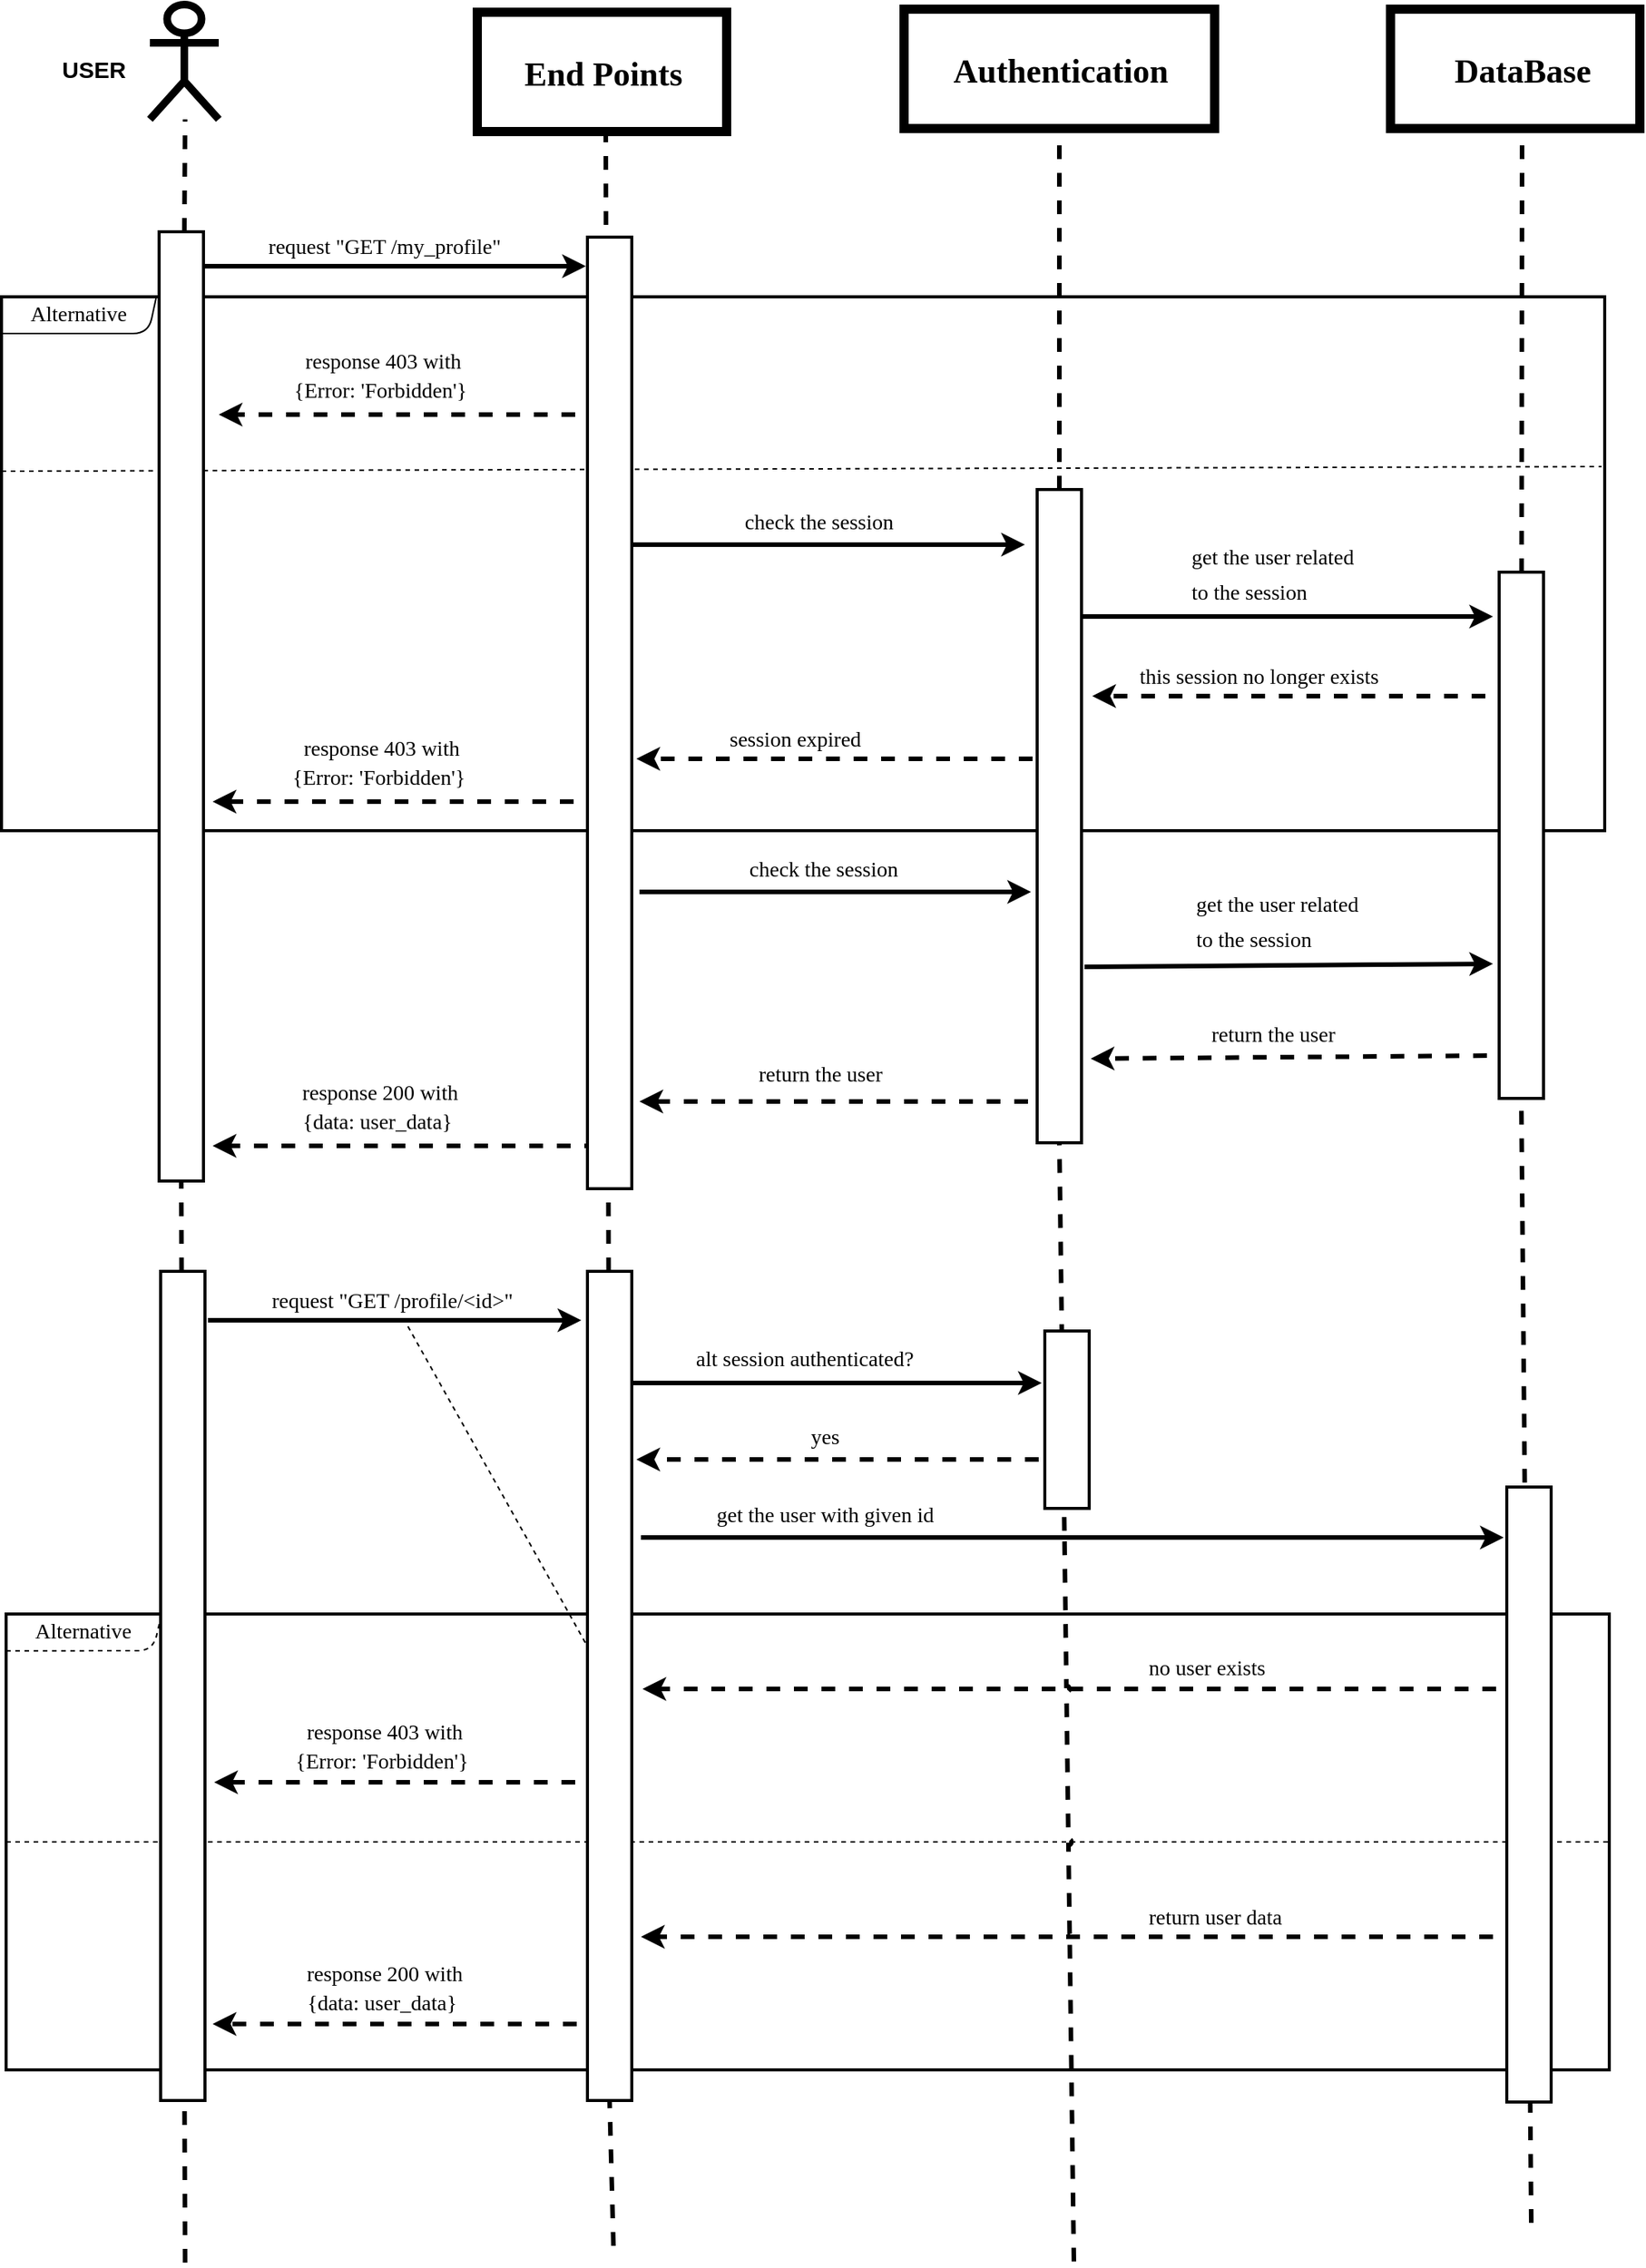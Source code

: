 <mxfile>
    <diagram id="F_yw_CQn4tfW_uXNjKrX" name="Page-1">
        <mxGraphModel dx="1640" dy="882" grid="0" gridSize="10" guides="1" tooltips="1" connect="1" arrows="1" fold="1" page="1" pageScale="1" pageWidth="1200" pageHeight="1600" background="#ffffff" math="0" shadow="0">
            <root>
                <mxCell id="0"/>
                <mxCell id="1" parent="0"/>
                <mxCell id="217" value="" style="rounded=0;whiteSpace=wrap;html=1;strokeColor=#000000;strokeWidth=2;fontFamily=Verdana;fontSize=14;fontColor=#000000;fillColor=none;" vertex="1" parent="1">
                    <mxGeometry x="17" y="1098" width="1048" height="298" as="geometry"/>
                </mxCell>
                <mxCell id="229" value="" style="endArrow=none;dashed=1;html=1;entryX=0.5;entryY=1;entryDx=0;entryDy=0;rounded=1;jumpSize=0;strokeWidth=3;jumpStyle=arc;strokeColor=#000000;" edge="1" parent="1" target="228">
                    <mxGeometry width="50" height="50" relative="1" as="geometry">
                        <mxPoint x="134" y="1522" as="sourcePoint"/>
                        <mxPoint x="134" y="121" as="targetPoint"/>
                    </mxGeometry>
                </mxCell>
                <mxCell id="2" value="&lt;p style=&quot;line-height: 120%;&quot;&gt;&lt;br&gt;&lt;/p&gt;" style="shape=umlActor;verticalLabelPosition=bottom;verticalAlign=top;html=1;outlineConnect=0;strokeColor=#000000;strokeWidth=5;" parent="1" vertex="1">
                    <mxGeometry x="111" y="46" width="45" height="75" as="geometry"/>
                </mxCell>
                <mxCell id="5" value="" style="rounded=0;whiteSpace=wrap;html=1;strokeColor=#000000;fillColor=none;strokeWidth=6;" parent="1" vertex="1">
                    <mxGeometry x="922" y="49" width="163" height="78" as="geometry"/>
                </mxCell>
                <mxCell id="16" value="" style="endArrow=none;dashed=1;html=1;entryX=0.5;entryY=1;entryDx=0;entryDy=0;rounded=1;jumpSize=0;strokeWidth=3;jumpStyle=arc;strokeColor=#000000;startArrow=none;" parent="1" edge="1" source="228">
                    <mxGeometry width="50" height="50" relative="1" as="geometry">
                        <mxPoint x="134" y="1522" as="sourcePoint"/>
                        <mxPoint x="134" y="121.0" as="targetPoint"/>
                    </mxGeometry>
                </mxCell>
                <mxCell id="17" value="" style="endArrow=none;dashed=1;html=1;entryX=0.5;entryY=1;entryDx=0;entryDy=0;rounded=1;jumpSize=0;strokeWidth=3;jumpStyle=arc;strokeColor=#000000;startArrow=none;" parent="1" source="250" edge="1">
                    <mxGeometry width="50" height="50" relative="1" as="geometry">
                        <mxPoint x="1014" y="1496" as="sourcePoint"/>
                        <mxPoint x="1008" y="127.0" as="targetPoint"/>
                    </mxGeometry>
                </mxCell>
                <mxCell id="22" value="&lt;font face=&quot;Verdana&quot; style=&quot;font-size: 22px;&quot;&gt;DataBase&lt;/font&gt;" style="text;html=1;align=center;verticalAlign=middle;resizable=0;points=[];autosize=1;strokeColor=none;fillColor=none;fontSize=27;fontColor=#000000;strokeWidth=0;fontStyle=1" parent="1" vertex="1">
                    <mxGeometry x="940" y="66" width="135" height="44" as="geometry"/>
                </mxCell>
                <mxCell id="4" value="" style="rounded=0;whiteSpace=wrap;html=1;strokeColor=#000000;fillColor=none;strokeWidth=6;" parent="1" vertex="1">
                    <mxGeometry x="604" y="49" width="203" height="78" as="geometry"/>
                </mxCell>
                <mxCell id="6" value="" style="endArrow=none;dashed=1;html=1;entryX=0.5;entryY=1;entryDx=0;entryDy=0;rounded=1;jumpSize=0;strokeWidth=3;jumpStyle=arc;strokeColor=#000000;startArrow=none;" parent="1" target="4" edge="1" source="256">
                    <mxGeometry width="50" height="50" relative="1" as="geometry">
                        <mxPoint x="715" y="1521.222" as="sourcePoint"/>
                        <mxPoint x="648" y="335" as="targetPoint"/>
                    </mxGeometry>
                </mxCell>
                <mxCell id="21" value="&lt;font face=&quot;Verdana&quot; style=&quot;font-size: 22px;&quot;&gt;Authentication&lt;/font&gt;" style="text;html=1;align=center;verticalAlign=middle;resizable=0;points=[];autosize=1;strokeColor=none;fillColor=none;fontSize=27;fontColor=#000000;strokeWidth=0;fontStyle=1" parent="1" vertex="1">
                    <mxGeometry x="605.5" y="66" width="200" height="44" as="geometry"/>
                </mxCell>
                <mxCell id="23" value="" style="endArrow=classic;html=1;rounded=1;strokeColor=#000000;strokeWidth=3;fontSize=22;fontColor=#000000;jumpStyle=arc;jumpSize=0;" parent="1" edge="1">
                    <mxGeometry width="50" height="50" relative="1" as="geometry">
                        <mxPoint x="134" y="217" as="sourcePoint"/>
                        <mxPoint x="396" y="217" as="targetPoint"/>
                    </mxGeometry>
                </mxCell>
                <mxCell id="24" value="&lt;font style=&quot;font-size: 14px;&quot;&gt;request &quot;GET /my_profile&quot;&lt;/font&gt;" style="text;html=1;align=center;verticalAlign=middle;resizable=0;points=[];autosize=1;strokeColor=none;fillColor=none;fontSize=22;fontColor=#000000;fontFamily=Verdana;" parent="1" vertex="1">
                    <mxGeometry x="162" y="183" width="203" height="38" as="geometry"/>
                </mxCell>
                <mxCell id="3" value="" style="rounded=0;whiteSpace=wrap;html=1;strokeColor=#000000;fillColor=none;strokeWidth=6;" parent="1" vertex="1">
                    <mxGeometry x="325" y="51" width="163" height="78" as="geometry"/>
                </mxCell>
                <mxCell id="13" value="" style="endArrow=none;dashed=1;html=1;entryX=0.5;entryY=1;entryDx=0;entryDy=0;rounded=1;jumpSize=0;strokeWidth=3;jumpStyle=arc;strokeColor=#000000;startArrow=none;" parent="1" source="244" edge="1">
                    <mxGeometry width="50" height="50" relative="1" as="geometry">
                        <mxPoint x="414" y="1511" as="sourcePoint"/>
                        <mxPoint x="409" y="129" as="targetPoint"/>
                    </mxGeometry>
                </mxCell>
                <mxCell id="20" value="&lt;font face=&quot;Verdana&quot; style=&quot;font-size: 22px;&quot;&gt;End Points&lt;/font&gt;" style="text;html=1;align=center;verticalAlign=middle;resizable=0;points=[];autosize=1;strokeColor=none;fillColor=none;fontSize=27;fontColor=#000000;strokeWidth=0;fontStyle=1" parent="1" vertex="1">
                    <mxGeometry x="332" y="68" width="149" height="44" as="geometry"/>
                </mxCell>
                <mxCell id="152" value="&lt;font style=&quot;font-size: 15px;&quot; color=&quot;#000000&quot;&gt;USER&lt;/font&gt;" style="text;html=1;align=center;verticalAlign=middle;resizable=0;points=[];autosize=1;strokeColor=none;fillColor=none;fontStyle=1" vertex="1" parent="1">
                    <mxGeometry x="44.05" y="73" width="60" height="30" as="geometry"/>
                </mxCell>
                <mxCell id="170" value="" style="rounded=0;whiteSpace=wrap;html=1;strokeColor=#000000;strokeWidth=2;fontFamily=Verdana;fontSize=14;fontColor=#000000;fillColor=none;" vertex="1" parent="1">
                    <mxGeometry x="14" y="237" width="1048" height="349" as="geometry"/>
                </mxCell>
                <mxCell id="171" value="" style="endArrow=none;html=1;rounded=1;strokeColor=#000000;strokeWidth=1;fontFamily=Verdana;fontSize=14;fontColor=#000000;jumpStyle=arc;jumpSize=0;" edge="1" parent="1">
                    <mxGeometry width="50" height="50" relative="1" as="geometry">
                        <mxPoint x="15" y="261" as="sourcePoint"/>
                        <mxPoint x="115" y="238" as="targetPoint"/>
                        <Array as="points">
                            <mxPoint x="110" y="261.0"/>
                        </Array>
                    </mxGeometry>
                </mxCell>
                <mxCell id="173" value="Alternative" style="text;html=1;align=center;verticalAlign=middle;resizable=0;points=[];autosize=1;strokeColor=none;fillColor=none;fontSize=14;fontFamily=Verdana;fontColor=#000000;" vertex="1" parent="1">
                    <mxGeometry x="17" y="234.0" width="94" height="29" as="geometry"/>
                </mxCell>
                <mxCell id="165" value="" style="endArrow=classic;html=1;rounded=1;strokeColor=#000000;strokeWidth=3;fontSize=22;fontColor=#000000;jumpStyle=arc;jumpSize=0;dashed=1;" edge="1" parent="1">
                    <mxGeometry width="50" height="50" relative="1" as="geometry">
                        <mxPoint x="407" y="314" as="sourcePoint"/>
                        <mxPoint x="156" y="314" as="targetPoint"/>
                    </mxGeometry>
                </mxCell>
                <mxCell id="167" value="&lt;p style=&quot;line-height: 70%;&quot;&gt;&lt;font style=&quot;font-size: 14px;&quot;&gt;response 403&amp;nbsp;&lt;/font&gt;&lt;font style=&quot;text-align: left; font-size: 14px;&quot;&gt;with&lt;br&gt;{Error&lt;/font&gt;&lt;span style=&quot;background-color: initial; text-align: left; font-size: 14px;&quot;&gt;: 'Forbidden'}&amp;nbsp;&lt;/span&gt;&lt;br&gt;&lt;/p&gt;" style="text;html=1;align=center;verticalAlign=middle;resizable=0;points=[];autosize=1;strokeColor=none;fillColor=none;fontSize=22;fontColor=#000000;fontFamily=Verdana;" vertex="1" parent="1">
                    <mxGeometry x="181" y="240" width="164" height="93" as="geometry"/>
                </mxCell>
                <mxCell id="158" value="" style="endArrow=classic;html=1;rounded=1;strokeColor=#000000;strokeWidth=3;fontSize=22;fontColor=#000000;jumpStyle=arc;jumpSize=0;" edge="1" parent="1">
                    <mxGeometry width="50" height="50" relative="1" as="geometry">
                        <mxPoint x="420" y="399" as="sourcePoint"/>
                        <mxPoint x="683" y="399" as="targetPoint"/>
                    </mxGeometry>
                </mxCell>
                <mxCell id="159" value="&lt;font&gt;&lt;span style=&quot;font-size: 14px;&quot;&gt;check the session&lt;/span&gt;&lt;/font&gt;" style="text;html=1;align=center;verticalAlign=middle;resizable=0;points=[];autosize=1;strokeColor=none;fillColor=none;fontSize=22;fontColor=#000000;fontFamily=Verdana;" vertex="1" parent="1">
                    <mxGeometry x="477" y="363" width="142" height="38" as="geometry"/>
                </mxCell>
                <mxCell id="175" value="" style="endArrow=none;html=1;rounded=1;strokeColor=#000000;strokeWidth=1;fontSize=22;fontColor=#000000;jumpStyle=arc;jumpSize=0;endFill=0;dashed=1;" edge="1" parent="1">
                    <mxGeometry width="50" height="50" relative="1" as="geometry">
                        <mxPoint x="14" y="351" as="sourcePoint"/>
                        <mxPoint x="1060" y="348" as="targetPoint"/>
                    </mxGeometry>
                </mxCell>
                <mxCell id="176" value="" style="endArrow=classic;html=1;rounded=1;strokeColor=#000000;strokeWidth=3;fontSize=22;fontColor=#000000;jumpStyle=arc;jumpSize=0;" edge="1" parent="1">
                    <mxGeometry width="50" height="50" relative="1" as="geometry">
                        <mxPoint x="713" y="446" as="sourcePoint"/>
                        <mxPoint x="989" y="446" as="targetPoint"/>
                    </mxGeometry>
                </mxCell>
                <mxCell id="177" value="&lt;p style=&quot;line-height: 90%;&quot;&gt;&lt;font&gt;&lt;span style=&quot;font-size: 14px;&quot;&gt;get the user related&lt;br&gt;to the session&lt;/span&gt;&lt;/font&gt;&lt;/p&gt;" style="text;html=1;align=left;verticalAlign=middle;resizable=0;points=[];autosize=1;strokeColor=none;fillColor=none;fontSize=22;fontColor=#000000;fontFamily=Verdana;" vertex="1" parent="1">
                    <mxGeometry x="790" y="366" width="158" height="102" as="geometry"/>
                </mxCell>
                <mxCell id="179" value="" style="endArrow=classic;html=1;rounded=1;strokeColor=#000000;strokeWidth=3;fontSize=22;fontColor=#000000;jumpStyle=arc;jumpSize=0;dashed=1;" edge="1" parent="1">
                    <mxGeometry width="50" height="50" relative="1" as="geometry">
                        <mxPoint x="1002" y="498" as="sourcePoint"/>
                        <mxPoint x="727" y="498" as="targetPoint"/>
                    </mxGeometry>
                </mxCell>
                <mxCell id="180" value="&lt;p style=&quot;line-height: 90%;&quot;&gt;&lt;span style=&quot;font-size: 14px;&quot;&gt;this session no longer exists&lt;/span&gt;&lt;/p&gt;" style="text;html=1;align=left;verticalAlign=middle;resizable=0;points=[];autosize=1;strokeColor=none;fillColor=none;fontSize=22;fontColor=#000000;fontFamily=Verdana;" vertex="1" parent="1">
                    <mxGeometry x="756" y="444" width="217" height="79" as="geometry"/>
                </mxCell>
                <mxCell id="181" value="" style="endArrow=classic;html=1;rounded=1;strokeColor=#000000;strokeWidth=3;fontSize=22;fontColor=#000000;jumpStyle=arc;jumpSize=0;dashed=1;" edge="1" parent="1">
                    <mxGeometry width="50" height="50" relative="1" as="geometry">
                        <mxPoint x="706" y="539" as="sourcePoint"/>
                        <mxPoint x="429" y="539" as="targetPoint"/>
                    </mxGeometry>
                </mxCell>
                <mxCell id="182" value="&lt;p style=&quot;line-height: 90%;&quot;&gt;&lt;span style=&quot;font-size: 14px;&quot;&gt;session expired&lt;/span&gt;&lt;/p&gt;" style="text;html=1;align=left;verticalAlign=middle;resizable=0;points=[];autosize=1;strokeColor=none;fillColor=none;fontSize=22;fontColor=#000000;fontFamily=Verdana;" vertex="1" parent="1">
                    <mxGeometry x="488" y="485" width="127" height="79" as="geometry"/>
                </mxCell>
                <mxCell id="183" value="" style="endArrow=classic;html=1;rounded=1;strokeColor=#000000;strokeWidth=3;fontSize=22;fontColor=#000000;jumpStyle=arc;jumpSize=0;dashed=1;" edge="1" parent="1">
                    <mxGeometry width="50" height="50" relative="1" as="geometry">
                        <mxPoint x="406" y="567" as="sourcePoint"/>
                        <mxPoint x="152" y="567" as="targetPoint"/>
                    </mxGeometry>
                </mxCell>
                <mxCell id="184" value="&lt;p style=&quot;line-height: 70%;&quot;&gt;&lt;font style=&quot;font-size: 14px;&quot;&gt;response 403&amp;nbsp;&lt;/font&gt;&lt;font style=&quot;text-align: left; font-size: 14px;&quot;&gt;with&lt;br&gt;{Error&lt;/font&gt;&lt;span style=&quot;text-align: left; background-color: initial; font-size: 14px;&quot;&gt;: 'Forbidden'}&amp;nbsp;&lt;/span&gt;&lt;/p&gt;" style="text;html=1;align=center;verticalAlign=middle;resizable=0;points=[];autosize=1;strokeColor=none;fillColor=none;fontSize=22;fontColor=#000000;fontFamily=Verdana;" vertex="1" parent="1">
                    <mxGeometry x="180" y="493" width="164" height="93" as="geometry"/>
                </mxCell>
                <mxCell id="190" value="" style="endArrow=classic;html=1;rounded=1;strokeColor=#000000;strokeWidth=3;fontSize=22;fontColor=#000000;jumpStyle=arc;jumpSize=0;" edge="1" parent="1">
                    <mxGeometry width="50" height="50" relative="1" as="geometry">
                        <mxPoint x="431" y="626" as="sourcePoint"/>
                        <mxPoint x="687" y="626" as="targetPoint"/>
                    </mxGeometry>
                </mxCell>
                <mxCell id="191" value="&lt;font&gt;&lt;span style=&quot;font-size: 14px;&quot;&gt;check the session&lt;/span&gt;&lt;/font&gt;" style="text;html=1;align=center;verticalAlign=middle;resizable=0;points=[];autosize=1;strokeColor=none;fillColor=none;fontSize=22;fontColor=#000000;fontFamily=Verdana;" vertex="1" parent="1">
                    <mxGeometry x="480" y="590" width="142" height="38" as="geometry"/>
                </mxCell>
                <mxCell id="192" value="" style="endArrow=classic;html=1;rounded=1;strokeColor=#000000;strokeWidth=3;fontSize=22;fontColor=#000000;jumpStyle=arc;jumpSize=0;" edge="1" parent="1">
                    <mxGeometry width="50" height="50" relative="1" as="geometry">
                        <mxPoint x="722" y="675" as="sourcePoint"/>
                        <mxPoint x="989" y="673" as="targetPoint"/>
                    </mxGeometry>
                </mxCell>
                <mxCell id="193" value="&lt;p style=&quot;line-height: 90%;&quot;&gt;&lt;font&gt;&lt;span style=&quot;font-size: 14px;&quot;&gt;get the user related&lt;br&gt;to the session&lt;/span&gt;&lt;/font&gt;&lt;/p&gt;" style="text;html=1;align=left;verticalAlign=middle;resizable=0;points=[];autosize=1;strokeColor=none;fillColor=none;fontSize=22;fontColor=#000000;fontFamily=Verdana;" vertex="1" parent="1">
                    <mxGeometry x="793" y="593" width="158" height="102" as="geometry"/>
                </mxCell>
                <mxCell id="194" value="" style="endArrow=classic;html=1;rounded=1;strokeColor=#000000;strokeWidth=3;fontSize=22;fontColor=#000000;jumpStyle=arc;jumpSize=0;dashed=1;" edge="1" parent="1">
                    <mxGeometry width="50" height="50" relative="1" as="geometry">
                        <mxPoint x="985" y="733" as="sourcePoint"/>
                        <mxPoint x="726" y="735" as="targetPoint"/>
                    </mxGeometry>
                </mxCell>
                <mxCell id="195" value="&lt;p style=&quot;line-height: 90%;&quot;&gt;&lt;span style=&quot;font-size: 14px;&quot;&gt;return the user&lt;/span&gt;&lt;br&gt;&lt;/p&gt;" style="text;html=1;align=left;verticalAlign=middle;resizable=0;points=[];autosize=1;strokeColor=none;fillColor=none;fontSize=22;fontColor=#000000;fontFamily=Verdana;" vertex="1" parent="1">
                    <mxGeometry x="802.5" y="678" width="125" height="79" as="geometry"/>
                </mxCell>
                <mxCell id="196" value="" style="endArrow=classic;html=1;rounded=1;strokeColor=#000000;strokeWidth=3;fontSize=22;fontColor=#000000;jumpStyle=arc;jumpSize=0;dashed=1;" edge="1" parent="1">
                    <mxGeometry width="50" height="50" relative="1" as="geometry">
                        <mxPoint x="685" y="763" as="sourcePoint"/>
                        <mxPoint x="431" y="763" as="targetPoint"/>
                    </mxGeometry>
                </mxCell>
                <mxCell id="198" value="" style="endArrow=classic;html=1;rounded=1;strokeColor=#000000;strokeWidth=3;fontSize=22;fontColor=#000000;jumpStyle=arc;jumpSize=0;dashed=1;" edge="1" parent="1">
                    <mxGeometry width="50" height="50" relative="1" as="geometry">
                        <mxPoint x="404" y="792" as="sourcePoint"/>
                        <mxPoint x="152" y="792" as="targetPoint"/>
                    </mxGeometry>
                </mxCell>
                <mxCell id="199" value="&lt;p style=&quot;line-height: 70%;&quot;&gt;&lt;font style=&quot;font-size: 14px;&quot;&gt;response 200&amp;nbsp;&lt;/font&gt;&lt;font style=&quot;text-align: left; font-size: 14px;&quot;&gt;with&lt;br&gt;{data: user_data&lt;/font&gt;&lt;span style=&quot;text-align: left; background-color: initial; font-size: 14px;&quot;&gt;}&amp;nbsp;&lt;/span&gt;&lt;/p&gt;" style="text;html=1;align=center;verticalAlign=middle;resizable=0;points=[];autosize=1;strokeColor=none;fillColor=none;fontSize=22;fontColor=#000000;fontFamily=Verdana;" vertex="1" parent="1">
                    <mxGeometry x="184" y="718" width="153" height="93" as="geometry"/>
                </mxCell>
                <mxCell id="201" value="&lt;p style=&quot;line-height: 90%;&quot;&gt;&lt;span style=&quot;font-size: 14px;&quot;&gt;return the user&lt;/span&gt;&lt;br&gt;&lt;/p&gt;" style="text;html=1;align=left;verticalAlign=middle;resizable=0;points=[];autosize=1;strokeColor=none;fillColor=none;fontSize=22;fontColor=#000000;fontFamily=Verdana;" vertex="1" parent="1">
                    <mxGeometry x="507" y="704" width="125" height="79" as="geometry"/>
                </mxCell>
                <mxCell id="204" value="" style="endArrow=classic;html=1;rounded=1;strokeColor=#000000;strokeWidth=3;fontSize=22;fontColor=#000000;jumpStyle=arc;jumpSize=0;" edge="1" parent="1">
                    <mxGeometry width="50" height="50" relative="1" as="geometry">
                        <mxPoint x="149" y="906" as="sourcePoint"/>
                        <mxPoint x="393" y="906" as="targetPoint"/>
                    </mxGeometry>
                </mxCell>
                <mxCell id="246" value="" style="edgeStyle=none;html=1;dashed=1;strokeWidth=1;fontFamily=Verdana;fontSize=15;fontColor=#000000;endArrow=none;endFill=0;" edge="1" parent="1" source="205" target="244">
                    <mxGeometry relative="1" as="geometry"/>
                </mxCell>
                <mxCell id="205" value="&lt;font style=&quot;font-size: 14px;&quot;&gt;request &quot;GET /profile/&amp;lt;id&amp;gt;&quot;&lt;/font&gt;" style="text;html=1;align=center;verticalAlign=middle;resizable=0;points=[];autosize=1;strokeColor=none;fillColor=none;fontSize=22;fontColor=#000000;fontFamily=Verdana;" vertex="1" parent="1">
                    <mxGeometry x="162" y="872" width="214" height="38" as="geometry"/>
                </mxCell>
                <mxCell id="206" value="" style="endArrow=classic;html=1;rounded=1;strokeColor=#000000;strokeWidth=3;fontSize=22;fontColor=#000000;jumpStyle=arc;jumpSize=0;" edge="1" parent="1">
                    <mxGeometry width="50" height="50" relative="1" as="geometry">
                        <mxPoint x="425" y="947" as="sourcePoint"/>
                        <mxPoint x="694" y="947" as="targetPoint"/>
                    </mxGeometry>
                </mxCell>
                <mxCell id="208" value="" style="endArrow=classic;html=1;rounded=1;strokeColor=#000000;strokeWidth=3;fontSize=22;fontColor=#000000;jumpStyle=arc;jumpSize=0;dashed=1;" edge="1" parent="1">
                    <mxGeometry width="50" height="50" relative="1" as="geometry">
                        <mxPoint x="692" y="997" as="sourcePoint"/>
                        <mxPoint x="429" y="997" as="targetPoint"/>
                    </mxGeometry>
                </mxCell>
                <mxCell id="210" value="&lt;p style=&quot;line-height: 90%;&quot;&gt;&lt;span style=&quot;font-size: 14px;&quot;&gt;alt session authenticated?&lt;/span&gt;&lt;br&gt;&lt;/p&gt;" style="text;html=1;align=left;verticalAlign=middle;resizable=0;points=[];autosize=1;strokeColor=none;fillColor=none;fontSize=22;fontColor=#000000;fontFamily=Verdana;" vertex="1" parent="1">
                    <mxGeometry x="466" y="890" width="201" height="79" as="geometry"/>
                </mxCell>
                <mxCell id="211" value="&lt;span style=&quot;font-size: 14px;&quot;&gt;yes&lt;/span&gt;" style="text;html=1;align=center;verticalAlign=middle;resizable=0;points=[];autosize=1;strokeColor=none;fillColor=none;fontSize=22;fontColor=#000000;fontFamily=Verdana;" vertex="1" parent="1">
                    <mxGeometry x="531" y="961" width="42" height="38" as="geometry"/>
                </mxCell>
                <mxCell id="212" value="" style="endArrow=classic;html=1;rounded=1;strokeColor=#000000;strokeWidth=3;fontSize=22;fontColor=#000000;jumpStyle=arc;jumpSize=0;" edge="1" parent="1">
                    <mxGeometry width="50" height="50" relative="1" as="geometry">
                        <mxPoint x="432" y="1048" as="sourcePoint"/>
                        <mxPoint x="996" y="1048" as="targetPoint"/>
                    </mxGeometry>
                </mxCell>
                <mxCell id="213" value="&lt;span style=&quot;font-size: 14px;&quot;&gt;get the user with given id&lt;/span&gt;" style="text;html=1;align=center;verticalAlign=middle;resizable=0;points=[];autosize=1;strokeColor=none;fillColor=none;fontSize=22;fontColor=#000000;fontFamily=Verdana;" vertex="1" parent="1">
                    <mxGeometry x="452" y="1012" width="199" height="38" as="geometry"/>
                </mxCell>
                <mxCell id="214" value="" style="endArrow=classic;html=1;rounded=1;strokeColor=#000000;strokeWidth=3;fontSize=22;fontColor=#000000;jumpStyle=arc;jumpSize=0;dashed=1;" edge="1" parent="1">
                    <mxGeometry width="50" height="50" relative="1" as="geometry">
                        <mxPoint x="991" y="1147" as="sourcePoint"/>
                        <mxPoint x="433" y="1147" as="targetPoint"/>
                    </mxGeometry>
                </mxCell>
                <mxCell id="215" value="&lt;p style=&quot;line-height: 90%;&quot;&gt;&lt;span style=&quot;font-size: 14px;&quot;&gt;no user exists&lt;/span&gt;&lt;br&gt;&lt;/p&gt;" style="text;html=1;align=left;verticalAlign=middle;resizable=0;points=[];autosize=1;strokeColor=none;fillColor=none;fontSize=22;fontColor=#000000;fontFamily=Verdana;" vertex="1" parent="1">
                    <mxGeometry x="762" y="1092" width="116" height="79" as="geometry"/>
                </mxCell>
                <mxCell id="228" value="" style="rounded=0;whiteSpace=wrap;html=1;fontFamily=Verdana;fontSize=15;fontColor=#000000;fillColor=#FFFFFF;strokeColor=#000000;strokeWidth=2;" vertex="1" parent="1">
                    <mxGeometry x="117" y="194.5" width="29" height="620.5" as="geometry"/>
                </mxCell>
                <mxCell id="218" value="" style="endArrow=none;html=1;rounded=1;strokeColor=#000000;strokeWidth=1;fontFamily=Verdana;fontSize=14;fontColor=#000000;jumpStyle=arc;jumpSize=0;exitX=0;exitY=0.081;exitDx=0;exitDy=0;exitPerimeter=0;entryX=0.097;entryY=0;entryDx=0;entryDy=0;entryPerimeter=0;dashed=1;" edge="1" parent="1" source="217" target="217">
                    <mxGeometry width="50" height="50" relative="1" as="geometry">
                        <mxPoint x="19.244" y="1121.992" as="sourcePoint"/>
                        <mxPoint x="119" y="1099" as="targetPoint"/>
                        <Array as="points">
                            <mxPoint x="113" y="1122"/>
                        </Array>
                    </mxGeometry>
                </mxCell>
                <mxCell id="219" value="" style="endArrow=none;dashed=1;html=1;rounded=1;strokeColor=#000000;strokeWidth=1;fontFamily=Verdana;fontSize=14;fontColor=#000000;jumpStyle=arc;jumpSize=0;entryX=1;entryY=0.5;entryDx=0;entryDy=0;exitX=0;exitY=0.5;exitDx=0;exitDy=0;" edge="1" parent="1" source="217" target="217">
                    <mxGeometry width="50" height="50" relative="1" as="geometry">
                        <mxPoint x="470.124" y="1252.051" as="sourcePoint"/>
                        <mxPoint x="585.717" y="1188.915" as="targetPoint"/>
                    </mxGeometry>
                </mxCell>
                <mxCell id="220" value="Alternative" style="text;html=1;align=center;verticalAlign=middle;resizable=0;points=[];autosize=1;strokeColor=none;fillColor=none;fontSize=14;fontFamily=Verdana;fontColor=#000000;" vertex="1" parent="1">
                    <mxGeometry x="20" y="1095" width="94" height="29" as="geometry"/>
                </mxCell>
                <mxCell id="221" value="" style="endArrow=classic;html=1;rounded=1;strokeColor=#000000;strokeWidth=3;fontSize=22;fontColor=#000000;jumpStyle=arc;jumpSize=0;dashed=1;" edge="1" parent="1">
                    <mxGeometry width="50" height="50" relative="1" as="geometry">
                        <mxPoint x="389" y="1208" as="sourcePoint"/>
                        <mxPoint x="153" y="1208" as="targetPoint"/>
                    </mxGeometry>
                </mxCell>
                <mxCell id="223" value="&lt;p style=&quot;line-height: 70%;&quot;&gt;&lt;font style=&quot;font-size: 14px;&quot;&gt;response 403&amp;nbsp;&lt;/font&gt;&lt;font style=&quot;text-align: left; font-size: 14px;&quot;&gt;with&lt;br&gt;{Error&lt;/font&gt;&lt;span style=&quot;text-align: left; background-color: initial; font-size: 14px;&quot;&gt;: 'Forbidden'}&amp;nbsp;&lt;/span&gt;&lt;/p&gt;" style="text;html=1;align=center;verticalAlign=middle;resizable=0;points=[];autosize=1;strokeColor=none;fillColor=none;fontSize=22;fontColor=#000000;fontFamily=Verdana;" vertex="1" parent="1">
                    <mxGeometry x="182" y="1136" width="164" height="93" as="geometry"/>
                </mxCell>
                <mxCell id="224" value="" style="endArrow=classic;html=1;rounded=1;strokeColor=#000000;strokeWidth=3;fontSize=22;fontColor=#000000;jumpStyle=arc;jumpSize=0;dashed=1;" edge="1" parent="1">
                    <mxGeometry width="50" height="50" relative="1" as="geometry">
                        <mxPoint x="989" y="1309" as="sourcePoint"/>
                        <mxPoint x="432" y="1309" as="targetPoint"/>
                    </mxGeometry>
                </mxCell>
                <mxCell id="225" value="&lt;p style=&quot;line-height: 90%;&quot;&gt;&lt;span style=&quot;font-size: 14px;&quot;&gt;return user data&lt;/span&gt;&lt;br&gt;&lt;/p&gt;" style="text;html=1;align=left;verticalAlign=middle;resizable=0;points=[];autosize=1;strokeColor=none;fillColor=none;fontSize=22;fontColor=#000000;fontFamily=Verdana;" vertex="1" parent="1">
                    <mxGeometry x="762" y="1255" width="133" height="79" as="geometry"/>
                </mxCell>
                <mxCell id="226" value="" style="endArrow=classic;html=1;rounded=1;strokeColor=#000000;strokeWidth=3;fontSize=22;fontColor=#000000;jumpStyle=arc;jumpSize=0;dashed=1;" edge="1" parent="1">
                    <mxGeometry width="50" height="50" relative="1" as="geometry">
                        <mxPoint x="390" y="1366" as="sourcePoint"/>
                        <mxPoint x="152" y="1366" as="targetPoint"/>
                    </mxGeometry>
                </mxCell>
                <mxCell id="227" value="&lt;p style=&quot;line-height: 70%;&quot;&gt;&lt;font style=&quot;font-size: 14px;&quot;&gt;response 200&amp;nbsp;&lt;/font&gt;&lt;font style=&quot;text-align: left; font-size: 14px;&quot;&gt;with&lt;br&gt;{data:&lt;/font&gt;&lt;font style=&quot;text-align: left; font-size: 14px;&quot;&gt;&amp;nbsp;user_data&lt;/font&gt;&lt;span style=&quot;background-color: initial; text-align: left; font-size: 14px;&quot;&gt;}&lt;/span&gt;&lt;span style=&quot;text-align: left; background-color: initial; font-size: 14px;&quot;&gt;&amp;nbsp;&lt;/span&gt;&lt;/p&gt;" style="text;html=1;align=center;verticalAlign=middle;resizable=0;points=[];autosize=1;strokeColor=none;fillColor=none;fontSize=22;fontColor=#000000;fontFamily=Verdana;" vertex="1" parent="1">
                    <mxGeometry x="187" y="1294" width="153" height="93" as="geometry"/>
                </mxCell>
                <mxCell id="230" value="" style="rounded=0;whiteSpace=wrap;html=1;fontFamily=Verdana;fontSize=15;fontColor=#000000;fillColor=#FFFFFF;strokeColor=#000000;strokeWidth=2;" vertex="1" parent="1">
                    <mxGeometry x="118" y="874" width="29" height="542" as="geometry"/>
                </mxCell>
                <mxCell id="245" value="" style="endArrow=none;dashed=1;html=1;entryX=0.5;entryY=1;entryDx=0;entryDy=0;rounded=1;jumpSize=0;strokeWidth=3;jumpStyle=arc;strokeColor=#000000;startArrow=none;" edge="1" parent="1" target="244">
                    <mxGeometry width="50" height="50" relative="1" as="geometry">
                        <mxPoint x="414" y="1511" as="sourcePoint"/>
                        <mxPoint x="409" y="129" as="targetPoint"/>
                    </mxGeometry>
                </mxCell>
                <mxCell id="244" value="" style="rounded=0;whiteSpace=wrap;html=1;fontFamily=Verdana;fontSize=15;fontColor=#000000;fillColor=#FFFFFF;strokeColor=#000000;strokeWidth=2;" vertex="1" parent="1">
                    <mxGeometry x="397" y="874" width="29" height="542" as="geometry"/>
                </mxCell>
                <mxCell id="255" value="" style="endArrow=none;dashed=1;html=1;entryX=0.5;entryY=1;entryDx=0;entryDy=0;rounded=1;jumpSize=0;strokeWidth=3;jumpStyle=arc;strokeColor=#000000;startArrow=none;" edge="1" parent="1" target="250">
                    <mxGeometry width="50" height="50" relative="1" as="geometry">
                        <mxPoint x="1014" y="1496" as="sourcePoint"/>
                        <mxPoint x="1008" y="127.0" as="targetPoint"/>
                    </mxGeometry>
                </mxCell>
                <mxCell id="250" value="" style="rounded=0;whiteSpace=wrap;html=1;fontFamily=Verdana;fontSize=15;fontColor=#000000;fillColor=#FFFFFF;strokeColor=#000000;strokeWidth=2;" vertex="1" parent="1">
                    <mxGeometry x="993" y="417" width="29" height="344" as="geometry"/>
                </mxCell>
                <mxCell id="257" value="" style="endArrow=none;dashed=1;html=1;entryX=0.5;entryY=1;entryDx=0;entryDy=0;rounded=1;jumpSize=0;strokeWidth=3;jumpStyle=arc;strokeColor=#000000;" edge="1" parent="1" target="256">
                    <mxGeometry width="50" height="50" relative="1" as="geometry">
                        <mxPoint x="715" y="1521.222" as="sourcePoint"/>
                        <mxPoint x="705.5" y="127" as="targetPoint"/>
                    </mxGeometry>
                </mxCell>
                <mxCell id="256" value="" style="rounded=0;whiteSpace=wrap;html=1;fontFamily=Verdana;fontSize=15;fontColor=#000000;fillColor=#FFFFFF;strokeColor=#000000;strokeWidth=2;" vertex="1" parent="1">
                    <mxGeometry x="691" y="363" width="29" height="427" as="geometry"/>
                </mxCell>
                <mxCell id="258" value="" style="rounded=0;whiteSpace=wrap;html=1;fontFamily=Verdana;fontSize=15;fontColor=#000000;fillColor=#FFFFFF;strokeColor=#000000;strokeWidth=2;" vertex="1" parent="1">
                    <mxGeometry x="397" y="198" width="29" height="622" as="geometry"/>
                </mxCell>
                <mxCell id="249" value="" style="rounded=0;whiteSpace=wrap;html=1;fontFamily=Verdana;fontSize=15;fontColor=#000000;fillColor=#FFFFFF;strokeColor=#000000;strokeWidth=2;" vertex="1" parent="1">
                    <mxGeometry x="998" y="1015" width="29" height="402" as="geometry"/>
                </mxCell>
                <mxCell id="247" value="" style="rounded=0;whiteSpace=wrap;html=1;fontFamily=Verdana;fontSize=15;fontColor=#000000;fillColor=#FFFFFF;strokeColor=#000000;strokeWidth=2;" vertex="1" parent="1">
                    <mxGeometry x="696" y="913" width="29" height="116" as="geometry"/>
                </mxCell>
            </root>
        </mxGraphModel>
    </diagram>
</mxfile>
